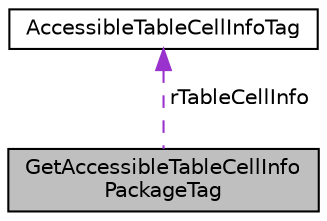 digraph "GetAccessibleTableCellInfoPackageTag"
{
 // LATEX_PDF_SIZE
  edge [fontname="Helvetica",fontsize="10",labelfontname="Helvetica",labelfontsize="10"];
  node [fontname="Helvetica",fontsize="10",shape=record];
  Node1 [label="GetAccessibleTableCellInfo\lPackageTag",height=0.2,width=0.4,color="black", fillcolor="grey75", style="filled", fontcolor="black",tooltip=" "];
  Node2 -> Node1 [dir="back",color="darkorchid3",fontsize="10",style="dashed",label=" rTableCellInfo" ,fontname="Helvetica"];
  Node2 [label="AccessibleTableCellInfoTag",height=0.2,width=0.4,color="black", fillcolor="white", style="filled",URL="$struct_accessible_table_cell_info_tag.html",tooltip=" "];
}
